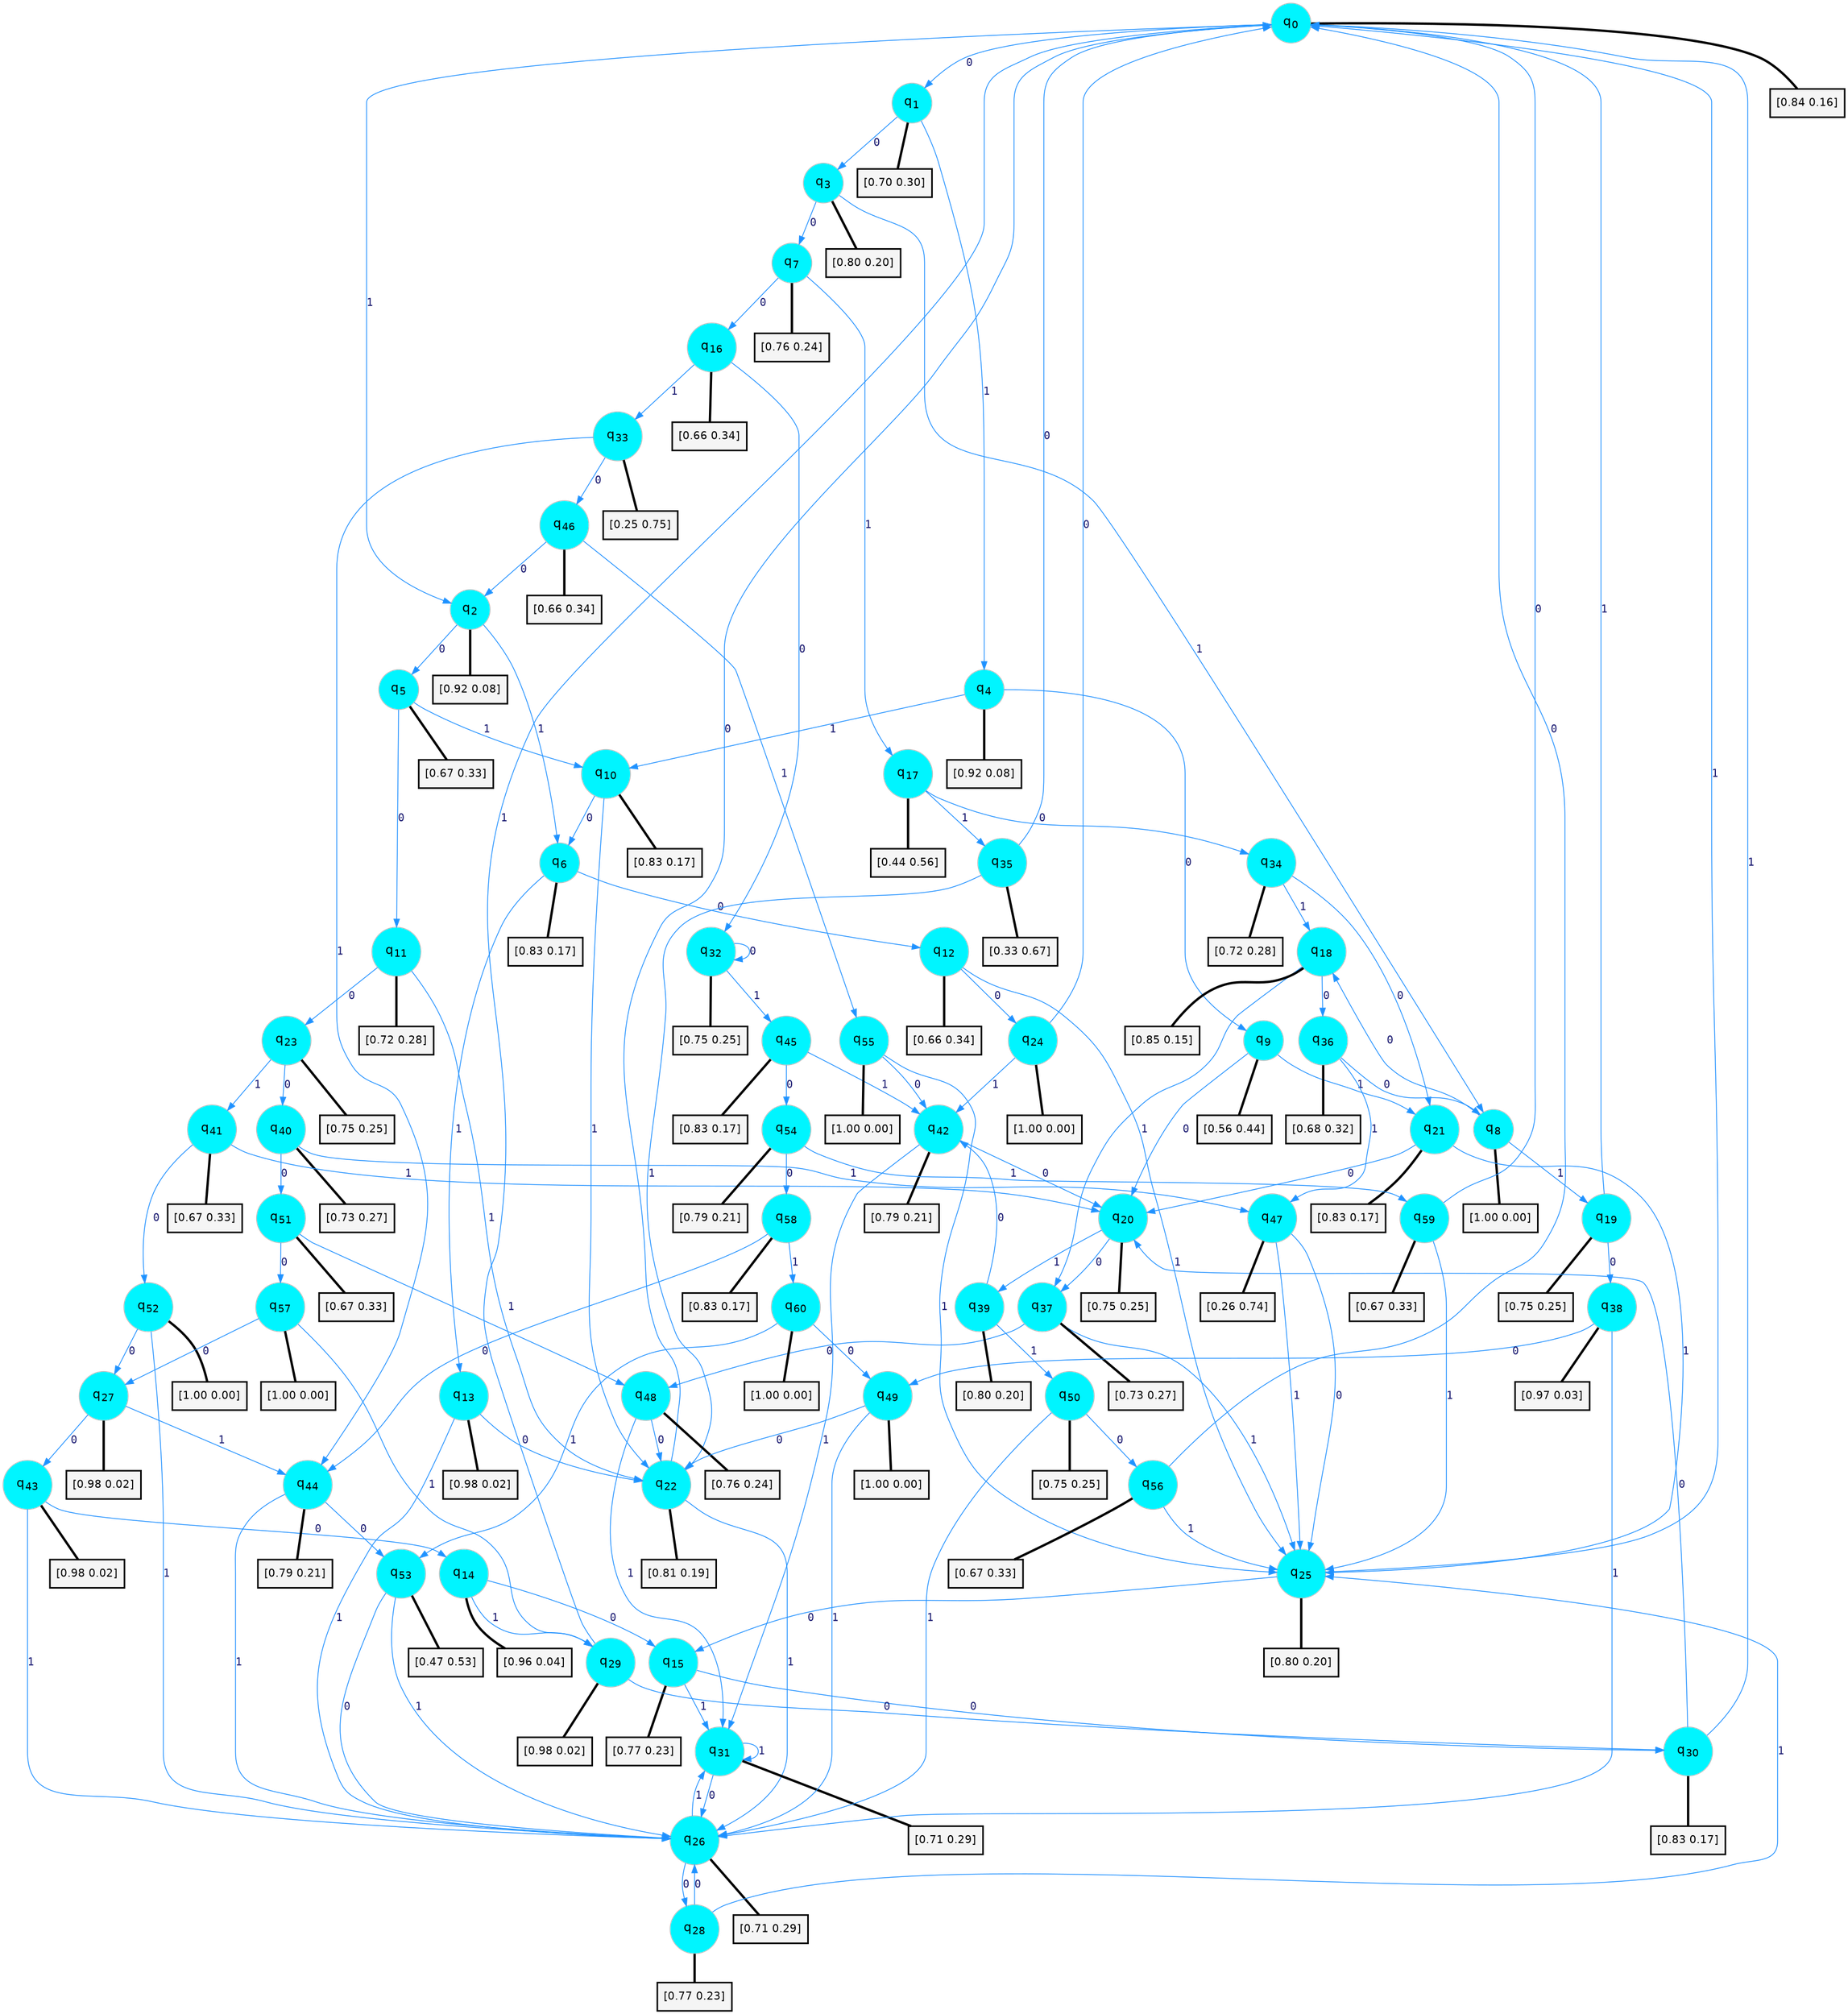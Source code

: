 digraph G {
graph [
bgcolor=transparent, dpi=300, rankdir=TD, size="40,25"];
node [
color=gray, fillcolor=turquoise1, fontcolor=black, fontname=Helvetica, fontsize=16, fontweight=bold, shape=circle, style=filled];
edge [
arrowsize=1, color=dodgerblue1, fontcolor=midnightblue, fontname=courier, fontweight=bold, penwidth=1, style=solid, weight=20];
0[label=<q<SUB>0</SUB>>];
1[label=<q<SUB>1</SUB>>];
2[label=<q<SUB>2</SUB>>];
3[label=<q<SUB>3</SUB>>];
4[label=<q<SUB>4</SUB>>];
5[label=<q<SUB>5</SUB>>];
6[label=<q<SUB>6</SUB>>];
7[label=<q<SUB>7</SUB>>];
8[label=<q<SUB>8</SUB>>];
9[label=<q<SUB>9</SUB>>];
10[label=<q<SUB>10</SUB>>];
11[label=<q<SUB>11</SUB>>];
12[label=<q<SUB>12</SUB>>];
13[label=<q<SUB>13</SUB>>];
14[label=<q<SUB>14</SUB>>];
15[label=<q<SUB>15</SUB>>];
16[label=<q<SUB>16</SUB>>];
17[label=<q<SUB>17</SUB>>];
18[label=<q<SUB>18</SUB>>];
19[label=<q<SUB>19</SUB>>];
20[label=<q<SUB>20</SUB>>];
21[label=<q<SUB>21</SUB>>];
22[label=<q<SUB>22</SUB>>];
23[label=<q<SUB>23</SUB>>];
24[label=<q<SUB>24</SUB>>];
25[label=<q<SUB>25</SUB>>];
26[label=<q<SUB>26</SUB>>];
27[label=<q<SUB>27</SUB>>];
28[label=<q<SUB>28</SUB>>];
29[label=<q<SUB>29</SUB>>];
30[label=<q<SUB>30</SUB>>];
31[label=<q<SUB>31</SUB>>];
32[label=<q<SUB>32</SUB>>];
33[label=<q<SUB>33</SUB>>];
34[label=<q<SUB>34</SUB>>];
35[label=<q<SUB>35</SUB>>];
36[label=<q<SUB>36</SUB>>];
37[label=<q<SUB>37</SUB>>];
38[label=<q<SUB>38</SUB>>];
39[label=<q<SUB>39</SUB>>];
40[label=<q<SUB>40</SUB>>];
41[label=<q<SUB>41</SUB>>];
42[label=<q<SUB>42</SUB>>];
43[label=<q<SUB>43</SUB>>];
44[label=<q<SUB>44</SUB>>];
45[label=<q<SUB>45</SUB>>];
46[label=<q<SUB>46</SUB>>];
47[label=<q<SUB>47</SUB>>];
48[label=<q<SUB>48</SUB>>];
49[label=<q<SUB>49</SUB>>];
50[label=<q<SUB>50</SUB>>];
51[label=<q<SUB>51</SUB>>];
52[label=<q<SUB>52</SUB>>];
53[label=<q<SUB>53</SUB>>];
54[label=<q<SUB>54</SUB>>];
55[label=<q<SUB>55</SUB>>];
56[label=<q<SUB>56</SUB>>];
57[label=<q<SUB>57</SUB>>];
58[label=<q<SUB>58</SUB>>];
59[label=<q<SUB>59</SUB>>];
60[label=<q<SUB>60</SUB>>];
61[label="[0.84 0.16]", shape=box,fontcolor=black, fontname=Helvetica, fontsize=14, penwidth=2, fillcolor=whitesmoke,color=black];
62[label="[0.70 0.30]", shape=box,fontcolor=black, fontname=Helvetica, fontsize=14, penwidth=2, fillcolor=whitesmoke,color=black];
63[label="[0.92 0.08]", shape=box,fontcolor=black, fontname=Helvetica, fontsize=14, penwidth=2, fillcolor=whitesmoke,color=black];
64[label="[0.80 0.20]", shape=box,fontcolor=black, fontname=Helvetica, fontsize=14, penwidth=2, fillcolor=whitesmoke,color=black];
65[label="[0.92 0.08]", shape=box,fontcolor=black, fontname=Helvetica, fontsize=14, penwidth=2, fillcolor=whitesmoke,color=black];
66[label="[0.67 0.33]", shape=box,fontcolor=black, fontname=Helvetica, fontsize=14, penwidth=2, fillcolor=whitesmoke,color=black];
67[label="[0.83 0.17]", shape=box,fontcolor=black, fontname=Helvetica, fontsize=14, penwidth=2, fillcolor=whitesmoke,color=black];
68[label="[0.76 0.24]", shape=box,fontcolor=black, fontname=Helvetica, fontsize=14, penwidth=2, fillcolor=whitesmoke,color=black];
69[label="[1.00 0.00]", shape=box,fontcolor=black, fontname=Helvetica, fontsize=14, penwidth=2, fillcolor=whitesmoke,color=black];
70[label="[0.56 0.44]", shape=box,fontcolor=black, fontname=Helvetica, fontsize=14, penwidth=2, fillcolor=whitesmoke,color=black];
71[label="[0.83 0.17]", shape=box,fontcolor=black, fontname=Helvetica, fontsize=14, penwidth=2, fillcolor=whitesmoke,color=black];
72[label="[0.72 0.28]", shape=box,fontcolor=black, fontname=Helvetica, fontsize=14, penwidth=2, fillcolor=whitesmoke,color=black];
73[label="[0.66 0.34]", shape=box,fontcolor=black, fontname=Helvetica, fontsize=14, penwidth=2, fillcolor=whitesmoke,color=black];
74[label="[0.98 0.02]", shape=box,fontcolor=black, fontname=Helvetica, fontsize=14, penwidth=2, fillcolor=whitesmoke,color=black];
75[label="[0.96 0.04]", shape=box,fontcolor=black, fontname=Helvetica, fontsize=14, penwidth=2, fillcolor=whitesmoke,color=black];
76[label="[0.77 0.23]", shape=box,fontcolor=black, fontname=Helvetica, fontsize=14, penwidth=2, fillcolor=whitesmoke,color=black];
77[label="[0.66 0.34]", shape=box,fontcolor=black, fontname=Helvetica, fontsize=14, penwidth=2, fillcolor=whitesmoke,color=black];
78[label="[0.44 0.56]", shape=box,fontcolor=black, fontname=Helvetica, fontsize=14, penwidth=2, fillcolor=whitesmoke,color=black];
79[label="[0.85 0.15]", shape=box,fontcolor=black, fontname=Helvetica, fontsize=14, penwidth=2, fillcolor=whitesmoke,color=black];
80[label="[0.75 0.25]", shape=box,fontcolor=black, fontname=Helvetica, fontsize=14, penwidth=2, fillcolor=whitesmoke,color=black];
81[label="[0.75 0.25]", shape=box,fontcolor=black, fontname=Helvetica, fontsize=14, penwidth=2, fillcolor=whitesmoke,color=black];
82[label="[0.83 0.17]", shape=box,fontcolor=black, fontname=Helvetica, fontsize=14, penwidth=2, fillcolor=whitesmoke,color=black];
83[label="[0.81 0.19]", shape=box,fontcolor=black, fontname=Helvetica, fontsize=14, penwidth=2, fillcolor=whitesmoke,color=black];
84[label="[0.75 0.25]", shape=box,fontcolor=black, fontname=Helvetica, fontsize=14, penwidth=2, fillcolor=whitesmoke,color=black];
85[label="[1.00 0.00]", shape=box,fontcolor=black, fontname=Helvetica, fontsize=14, penwidth=2, fillcolor=whitesmoke,color=black];
86[label="[0.80 0.20]", shape=box,fontcolor=black, fontname=Helvetica, fontsize=14, penwidth=2, fillcolor=whitesmoke,color=black];
87[label="[0.71 0.29]", shape=box,fontcolor=black, fontname=Helvetica, fontsize=14, penwidth=2, fillcolor=whitesmoke,color=black];
88[label="[0.98 0.02]", shape=box,fontcolor=black, fontname=Helvetica, fontsize=14, penwidth=2, fillcolor=whitesmoke,color=black];
89[label="[0.77 0.23]", shape=box,fontcolor=black, fontname=Helvetica, fontsize=14, penwidth=2, fillcolor=whitesmoke,color=black];
90[label="[0.98 0.02]", shape=box,fontcolor=black, fontname=Helvetica, fontsize=14, penwidth=2, fillcolor=whitesmoke,color=black];
91[label="[0.83 0.17]", shape=box,fontcolor=black, fontname=Helvetica, fontsize=14, penwidth=2, fillcolor=whitesmoke,color=black];
92[label="[0.71 0.29]", shape=box,fontcolor=black, fontname=Helvetica, fontsize=14, penwidth=2, fillcolor=whitesmoke,color=black];
93[label="[0.75 0.25]", shape=box,fontcolor=black, fontname=Helvetica, fontsize=14, penwidth=2, fillcolor=whitesmoke,color=black];
94[label="[0.25 0.75]", shape=box,fontcolor=black, fontname=Helvetica, fontsize=14, penwidth=2, fillcolor=whitesmoke,color=black];
95[label="[0.72 0.28]", shape=box,fontcolor=black, fontname=Helvetica, fontsize=14, penwidth=2, fillcolor=whitesmoke,color=black];
96[label="[0.33 0.67]", shape=box,fontcolor=black, fontname=Helvetica, fontsize=14, penwidth=2, fillcolor=whitesmoke,color=black];
97[label="[0.68 0.32]", shape=box,fontcolor=black, fontname=Helvetica, fontsize=14, penwidth=2, fillcolor=whitesmoke,color=black];
98[label="[0.73 0.27]", shape=box,fontcolor=black, fontname=Helvetica, fontsize=14, penwidth=2, fillcolor=whitesmoke,color=black];
99[label="[0.97 0.03]", shape=box,fontcolor=black, fontname=Helvetica, fontsize=14, penwidth=2, fillcolor=whitesmoke,color=black];
100[label="[0.80 0.20]", shape=box,fontcolor=black, fontname=Helvetica, fontsize=14, penwidth=2, fillcolor=whitesmoke,color=black];
101[label="[0.73 0.27]", shape=box,fontcolor=black, fontname=Helvetica, fontsize=14, penwidth=2, fillcolor=whitesmoke,color=black];
102[label="[0.67 0.33]", shape=box,fontcolor=black, fontname=Helvetica, fontsize=14, penwidth=2, fillcolor=whitesmoke,color=black];
103[label="[0.79 0.21]", shape=box,fontcolor=black, fontname=Helvetica, fontsize=14, penwidth=2, fillcolor=whitesmoke,color=black];
104[label="[0.98 0.02]", shape=box,fontcolor=black, fontname=Helvetica, fontsize=14, penwidth=2, fillcolor=whitesmoke,color=black];
105[label="[0.79 0.21]", shape=box,fontcolor=black, fontname=Helvetica, fontsize=14, penwidth=2, fillcolor=whitesmoke,color=black];
106[label="[0.83 0.17]", shape=box,fontcolor=black, fontname=Helvetica, fontsize=14, penwidth=2, fillcolor=whitesmoke,color=black];
107[label="[0.66 0.34]", shape=box,fontcolor=black, fontname=Helvetica, fontsize=14, penwidth=2, fillcolor=whitesmoke,color=black];
108[label="[0.26 0.74]", shape=box,fontcolor=black, fontname=Helvetica, fontsize=14, penwidth=2, fillcolor=whitesmoke,color=black];
109[label="[0.76 0.24]", shape=box,fontcolor=black, fontname=Helvetica, fontsize=14, penwidth=2, fillcolor=whitesmoke,color=black];
110[label="[1.00 0.00]", shape=box,fontcolor=black, fontname=Helvetica, fontsize=14, penwidth=2, fillcolor=whitesmoke,color=black];
111[label="[0.75 0.25]", shape=box,fontcolor=black, fontname=Helvetica, fontsize=14, penwidth=2, fillcolor=whitesmoke,color=black];
112[label="[0.67 0.33]", shape=box,fontcolor=black, fontname=Helvetica, fontsize=14, penwidth=2, fillcolor=whitesmoke,color=black];
113[label="[1.00 0.00]", shape=box,fontcolor=black, fontname=Helvetica, fontsize=14, penwidth=2, fillcolor=whitesmoke,color=black];
114[label="[0.47 0.53]", shape=box,fontcolor=black, fontname=Helvetica, fontsize=14, penwidth=2, fillcolor=whitesmoke,color=black];
115[label="[0.79 0.21]", shape=box,fontcolor=black, fontname=Helvetica, fontsize=14, penwidth=2, fillcolor=whitesmoke,color=black];
116[label="[1.00 0.00]", shape=box,fontcolor=black, fontname=Helvetica, fontsize=14, penwidth=2, fillcolor=whitesmoke,color=black];
117[label="[0.67 0.33]", shape=box,fontcolor=black, fontname=Helvetica, fontsize=14, penwidth=2, fillcolor=whitesmoke,color=black];
118[label="[1.00 0.00]", shape=box,fontcolor=black, fontname=Helvetica, fontsize=14, penwidth=2, fillcolor=whitesmoke,color=black];
119[label="[0.83 0.17]", shape=box,fontcolor=black, fontname=Helvetica, fontsize=14, penwidth=2, fillcolor=whitesmoke,color=black];
120[label="[0.67 0.33]", shape=box,fontcolor=black, fontname=Helvetica, fontsize=14, penwidth=2, fillcolor=whitesmoke,color=black];
121[label="[1.00 0.00]", shape=box,fontcolor=black, fontname=Helvetica, fontsize=14, penwidth=2, fillcolor=whitesmoke,color=black];
0->1 [label=0];
0->2 [label=1];
0->61 [arrowhead=none, penwidth=3,color=black];
1->3 [label=0];
1->4 [label=1];
1->62 [arrowhead=none, penwidth=3,color=black];
2->5 [label=0];
2->6 [label=1];
2->63 [arrowhead=none, penwidth=3,color=black];
3->7 [label=0];
3->8 [label=1];
3->64 [arrowhead=none, penwidth=3,color=black];
4->9 [label=0];
4->10 [label=1];
4->65 [arrowhead=none, penwidth=3,color=black];
5->11 [label=0];
5->10 [label=1];
5->66 [arrowhead=none, penwidth=3,color=black];
6->12 [label=0];
6->13 [label=1];
6->67 [arrowhead=none, penwidth=3,color=black];
7->16 [label=0];
7->17 [label=1];
7->68 [arrowhead=none, penwidth=3,color=black];
8->18 [label=0];
8->19 [label=1];
8->69 [arrowhead=none, penwidth=3,color=black];
9->20 [label=0];
9->21 [label=1];
9->70 [arrowhead=none, penwidth=3,color=black];
10->6 [label=0];
10->22 [label=1];
10->71 [arrowhead=none, penwidth=3,color=black];
11->23 [label=0];
11->22 [label=1];
11->72 [arrowhead=none, penwidth=3,color=black];
12->24 [label=0];
12->25 [label=1];
12->73 [arrowhead=none, penwidth=3,color=black];
13->22 [label=0];
13->26 [label=1];
13->74 [arrowhead=none, penwidth=3,color=black];
14->15 [label=0];
14->29 [label=1];
14->75 [arrowhead=none, penwidth=3,color=black];
15->30 [label=0];
15->31 [label=1];
15->76 [arrowhead=none, penwidth=3,color=black];
16->32 [label=0];
16->33 [label=1];
16->77 [arrowhead=none, penwidth=3,color=black];
17->34 [label=0];
17->35 [label=1];
17->78 [arrowhead=none, penwidth=3,color=black];
18->36 [label=0];
18->37 [label=1];
18->79 [arrowhead=none, penwidth=3,color=black];
19->38 [label=0];
19->0 [label=1];
19->80 [arrowhead=none, penwidth=3,color=black];
20->37 [label=0];
20->39 [label=1];
20->81 [arrowhead=none, penwidth=3,color=black];
21->20 [label=0];
21->25 [label=1];
21->82 [arrowhead=none, penwidth=3,color=black];
22->0 [label=0];
22->26 [label=1];
22->83 [arrowhead=none, penwidth=3,color=black];
23->40 [label=0];
23->41 [label=1];
23->84 [arrowhead=none, penwidth=3,color=black];
24->0 [label=0];
24->42 [label=1];
24->85 [arrowhead=none, penwidth=3,color=black];
25->15 [label=0];
25->0 [label=1];
25->86 [arrowhead=none, penwidth=3,color=black];
26->28 [label=0];
26->31 [label=1];
26->87 [arrowhead=none, penwidth=3,color=black];
27->43 [label=0];
27->44 [label=1];
27->88 [arrowhead=none, penwidth=3,color=black];
28->26 [label=0];
28->25 [label=1];
28->89 [arrowhead=none, penwidth=3,color=black];
29->30 [label=0];
29->0 [label=1];
29->90 [arrowhead=none, penwidth=3,color=black];
30->20 [label=0];
30->0 [label=1];
30->91 [arrowhead=none, penwidth=3,color=black];
31->26 [label=0];
31->31 [label=1];
31->92 [arrowhead=none, penwidth=3,color=black];
32->32 [label=0];
32->45 [label=1];
32->93 [arrowhead=none, penwidth=3,color=black];
33->46 [label=0];
33->44 [label=1];
33->94 [arrowhead=none, penwidth=3,color=black];
34->21 [label=0];
34->18 [label=1];
34->95 [arrowhead=none, penwidth=3,color=black];
35->0 [label=0];
35->22 [label=1];
35->96 [arrowhead=none, penwidth=3,color=black];
36->8 [label=0];
36->47 [label=1];
36->97 [arrowhead=none, penwidth=3,color=black];
37->48 [label=0];
37->25 [label=1];
37->98 [arrowhead=none, penwidth=3,color=black];
38->49 [label=0];
38->26 [label=1];
38->99 [arrowhead=none, penwidth=3,color=black];
39->42 [label=0];
39->50 [label=1];
39->100 [arrowhead=none, penwidth=3,color=black];
40->51 [label=0];
40->47 [label=1];
40->101 [arrowhead=none, penwidth=3,color=black];
41->52 [label=0];
41->20 [label=1];
41->102 [arrowhead=none, penwidth=3,color=black];
42->20 [label=0];
42->31 [label=1];
42->103 [arrowhead=none, penwidth=3,color=black];
43->14 [label=0];
43->26 [label=1];
43->104 [arrowhead=none, penwidth=3,color=black];
44->53 [label=0];
44->26 [label=1];
44->105 [arrowhead=none, penwidth=3,color=black];
45->54 [label=0];
45->42 [label=1];
45->106 [arrowhead=none, penwidth=3,color=black];
46->2 [label=0];
46->55 [label=1];
46->107 [arrowhead=none, penwidth=3,color=black];
47->25 [label=0];
47->25 [label=1];
47->108 [arrowhead=none, penwidth=3,color=black];
48->22 [label=0];
48->31 [label=1];
48->109 [arrowhead=none, penwidth=3,color=black];
49->22 [label=0];
49->26 [label=1];
49->110 [arrowhead=none, penwidth=3,color=black];
50->56 [label=0];
50->26 [label=1];
50->111 [arrowhead=none, penwidth=3,color=black];
51->57 [label=0];
51->48 [label=1];
51->112 [arrowhead=none, penwidth=3,color=black];
52->27 [label=0];
52->26 [label=1];
52->113 [arrowhead=none, penwidth=3,color=black];
53->26 [label=0];
53->26 [label=1];
53->114 [arrowhead=none, penwidth=3,color=black];
54->58 [label=0];
54->59 [label=1];
54->115 [arrowhead=none, penwidth=3,color=black];
55->42 [label=0];
55->25 [label=1];
55->116 [arrowhead=none, penwidth=3,color=black];
56->0 [label=0];
56->25 [label=1];
56->117 [arrowhead=none, penwidth=3,color=black];
57->27 [label=0];
57->29 [label=1];
57->118 [arrowhead=none, penwidth=3,color=black];
58->44 [label=0];
58->60 [label=1];
58->119 [arrowhead=none, penwidth=3,color=black];
59->0 [label=0];
59->25 [label=1];
59->120 [arrowhead=none, penwidth=3,color=black];
60->49 [label=0];
60->53 [label=1];
60->121 [arrowhead=none, penwidth=3,color=black];
}
